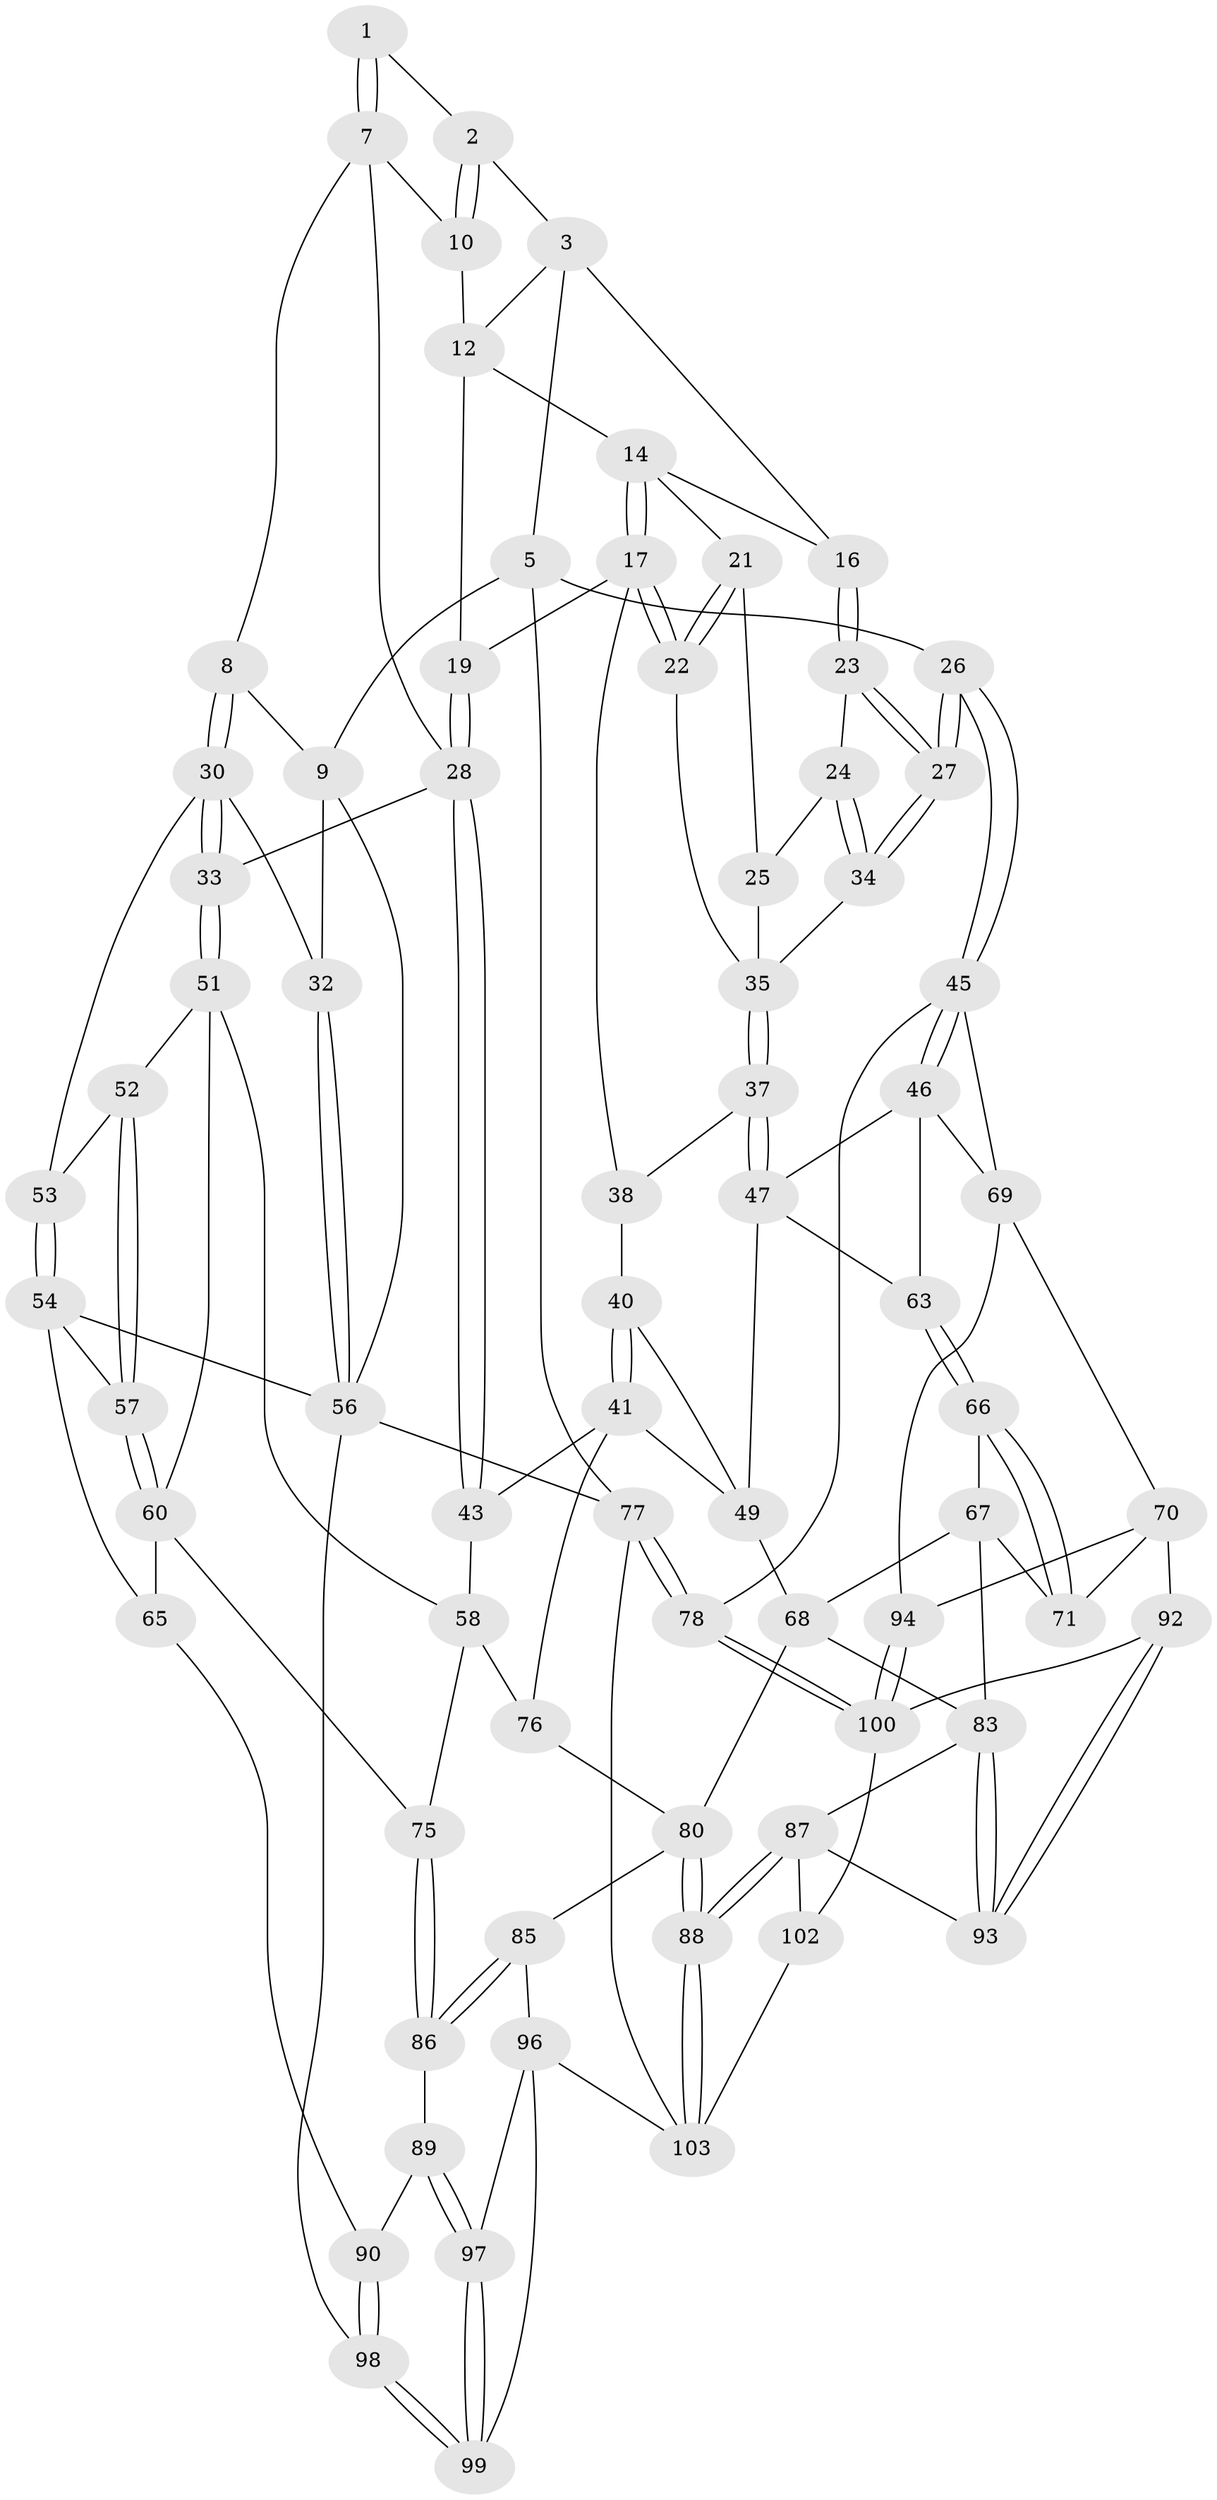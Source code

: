 // original degree distribution, {3: 0.01904761904761905, 4: 0.23809523809523808, 5: 0.5333333333333333, 6: 0.20952380952380953}
// Generated by graph-tools (version 1.1) at 2025/11/02/27/25 16:11:52]
// undirected, 73 vertices, 165 edges
graph export_dot {
graph [start="1"]
  node [color=gray90,style=filled];
  1 [pos="+0.41021438269184507+0"];
  2 [pos="+0.48091980837844517+0"];
  3 [pos="+0.49126240864820314+0",super="+4"];
  5 [pos="+1+0",super="+6"];
  7 [pos="+0.3500236319017027+0.17763083514000588",super="+11"];
  8 [pos="+0.236045164426162+0.21195219099140378"];
  9 [pos="+0.18691341724120145+0.06101528931861806",super="+20"];
  10 [pos="+0.43511228442730704+0.22434955982308202"];
  12 [pos="+0.5526281716553224+0.0011798530250677482",super="+13"];
  14 [pos="+0.5916571084962776+0.052060276616736956",super="+15"];
  16 [pos="+0.8665095415325949+0.09004625242254714"];
  17 [pos="+0.6445442409615408+0.28922406460024686",super="+18"];
  19 [pos="+0.6148758999109606+0.3130984493924396"];
  21 [pos="+0.7056035918866544+0.24532461338659003"];
  22 [pos="+0.651372519656135+0.286266345864677"];
  23 [pos="+0.8773339918170284+0.19533190933421457"];
  24 [pos="+0.8483866479772346+0.249305379980179"];
  25 [pos="+0.8383246156288947+0.2510565553595592"];
  26 [pos="+1+0.37830769625246446"];
  27 [pos="+1+0.36604956160837365"];
  28 [pos="+0.3632276317676131+0.4180349628084972",super="+29"];
  30 [pos="+0.22971372128477405+0.2510434420796153",super="+31"];
  32 [pos="+0+0.264063209509407"];
  33 [pos="+0.3406838050648876+0.4077761673630801"];
  34 [pos="+0.8826827872261169+0.3639430419676951"];
  35 [pos="+0.8494221916187362+0.38998373595823416",super="+36"];
  37 [pos="+0.8350856804378136+0.41124317558900075"];
  38 [pos="+0.7995348213595579+0.40835812231655466",super="+39"];
  40 [pos="+0.6384644759051783+0.42353491139095917",super="+44"];
  41 [pos="+0.5110417933039387+0.5898013817009501",super="+42"];
  43 [pos="+0.41312653917608244+0.5208094540702618"];
  45 [pos="+1+0.44621468114945273",super="+72"];
  46 [pos="+0.9906087448855506+0.5220101732201601",super="+62"];
  47 [pos="+0.8410426864045991+0.5326599105404336",super="+48"];
  49 [pos="+0.7296963768508486+0.5316792721345818",super="+50"];
  51 [pos="+0.18056852194519357+0.47018695917341136",super="+59"];
  52 [pos="+0.13075199580477978+0.45944910408788153"];
  53 [pos="+0.06647666065124831+0.4302250043007537"];
  54 [pos="+0.03442343161625774+0.5708270223361034",super="+55"];
  56 [pos="+0+0.737271162787868",super="+61"];
  57 [pos="+0.08796721513134184+0.6091606228083396"];
  58 [pos="+0.24382752168150135+0.636176480802781",super="+74"];
  60 [pos="+0.10196265927249745+0.6656680540475967",super="+64"];
  63 [pos="+0.8215908575332102+0.5676766449937688"];
  65 [pos="+0.028040672633555083+0.7307296234701871"];
  66 [pos="+0.7917112659009246+0.6571699760235862"];
  67 [pos="+0.6904876102170072+0.6954875822479701",super="+82"];
  68 [pos="+0.5904477935754312+0.6517727365558715",super="+79"];
  69 [pos="+0.9496491246164527+0.6977321894504932",super="+73"];
  70 [pos="+0.8712827168591267+0.7612995264159528",super="+91"];
  71 [pos="+0.8638594915897124+0.7566535734462816"];
  75 [pos="+0.21238462170698502+0.7352596779417205"];
  76 [pos="+0.39743847872472887+0.7076745700912807"];
  77 [pos="+1+1"];
  78 [pos="+1+0.9913151126331021"];
  80 [pos="+0.45714721075075604+0.8960822667771277",super="+81"];
  83 [pos="+0.7153850168261223+0.7945599909381738",super="+84"];
  85 [pos="+0.27296832305765306+0.8581294541276735"];
  86 [pos="+0.21364953115263435+0.7428595663699522"];
  87 [pos="+0.6066951170795973+0.8884117583654992",super="+95"];
  88 [pos="+0.4855980758794951+0.9561321410075567"];
  89 [pos="+0.13166454755244056+0.8640613411239297"];
  90 [pos="+0.09636610506052833+0.8608062327978784"];
  92 [pos="+0.8452296684613426+0.9052900097213307"];
  93 [pos="+0.718002959779668+0.8489180072564011"];
  94 [pos="+0.9072910849469429+0.8360720581358914"];
  96 [pos="+0.2543948145406773+0.8844010867809993",super="+104"];
  97 [pos="+0.17659758507278853+0.9098015767606483"];
  98 [pos="+0+1"];
  99 [pos="+0+1"];
  100 [pos="+1+0.9499724462128907",super="+101"];
  102 [pos="+0.781600707041797+1"];
  103 [pos="+0.4804689940454599+1",super="+105"];
  1 -- 2;
  1 -- 7;
  1 -- 7;
  2 -- 3;
  2 -- 10;
  2 -- 10;
  3 -- 12;
  3 -- 16;
  3 -- 5;
  5 -- 26;
  5 -- 77;
  5 -- 9 [weight=2];
  7 -- 8;
  7 -- 10;
  7 -- 28;
  8 -- 9;
  8 -- 30;
  8 -- 30;
  9 -- 32;
  9 -- 56;
  10 -- 12;
  12 -- 14;
  12 -- 19;
  14 -- 17;
  14 -- 17;
  14 -- 16;
  14 -- 21;
  16 -- 23;
  16 -- 23;
  17 -- 22;
  17 -- 22;
  17 -- 19;
  17 -- 38;
  19 -- 28;
  19 -- 28;
  21 -- 22;
  21 -- 22;
  21 -- 25;
  22 -- 35;
  23 -- 24;
  23 -- 27;
  23 -- 27;
  24 -- 25;
  24 -- 34;
  24 -- 34;
  25 -- 35;
  26 -- 27;
  26 -- 27;
  26 -- 45;
  26 -- 45;
  27 -- 34;
  27 -- 34;
  28 -- 43;
  28 -- 43;
  28 -- 33;
  30 -- 33;
  30 -- 33;
  30 -- 32;
  30 -- 53;
  32 -- 56;
  32 -- 56;
  33 -- 51;
  33 -- 51;
  34 -- 35;
  35 -- 37;
  35 -- 37;
  37 -- 38;
  37 -- 47;
  37 -- 47;
  38 -- 40 [weight=2];
  40 -- 41;
  40 -- 41;
  40 -- 49;
  41 -- 49;
  41 -- 43;
  41 -- 76;
  43 -- 58;
  45 -- 46;
  45 -- 46;
  45 -- 69;
  45 -- 78;
  46 -- 47;
  46 -- 69;
  46 -- 63;
  47 -- 49;
  47 -- 63;
  49 -- 68;
  51 -- 52;
  51 -- 58;
  51 -- 60;
  52 -- 53;
  52 -- 57;
  52 -- 57;
  53 -- 54;
  53 -- 54;
  54 -- 57;
  54 -- 56;
  54 -- 65;
  56 -- 98;
  56 -- 77;
  57 -- 60;
  57 -- 60;
  58 -- 75;
  58 -- 76;
  60 -- 65;
  60 -- 75;
  63 -- 66;
  63 -- 66;
  65 -- 90;
  66 -- 67;
  66 -- 71;
  66 -- 71;
  67 -- 68;
  67 -- 83;
  67 -- 71;
  68 -- 80;
  68 -- 83;
  69 -- 70;
  69 -- 94;
  70 -- 71;
  70 -- 94;
  70 -- 92;
  75 -- 86;
  75 -- 86;
  76 -- 80;
  77 -- 78;
  77 -- 78;
  77 -- 103;
  78 -- 100;
  78 -- 100;
  80 -- 88;
  80 -- 88;
  80 -- 85;
  83 -- 93;
  83 -- 93;
  83 -- 87;
  85 -- 86;
  85 -- 86;
  85 -- 96;
  86 -- 89;
  87 -- 88;
  87 -- 88;
  87 -- 93;
  87 -- 102;
  88 -- 103;
  88 -- 103;
  89 -- 90;
  89 -- 97;
  89 -- 97;
  90 -- 98;
  90 -- 98;
  92 -- 93;
  92 -- 93;
  92 -- 100;
  94 -- 100;
  94 -- 100;
  96 -- 97;
  96 -- 99;
  96 -- 103;
  97 -- 99;
  97 -- 99;
  98 -- 99;
  98 -- 99;
  100 -- 102;
  102 -- 103;
}
